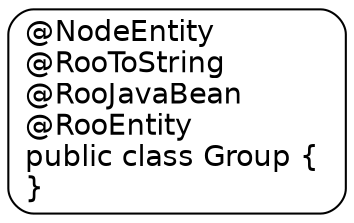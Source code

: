 digraph Group {
  node [
    fontname = "Bitstream Vera Sans"
    shape = "Mrecord"
  ]
  edge [
    fontname = "Bitstream Vera Sans"
  ]

  Group [
    
    label = "{@NodeEntity\
    \l@RooToString\
    \l@RooJavaBean\
    \l@RooEntity\
    \lpublic class Group \{\
    \l\}\
    \l}"
  ]

}
